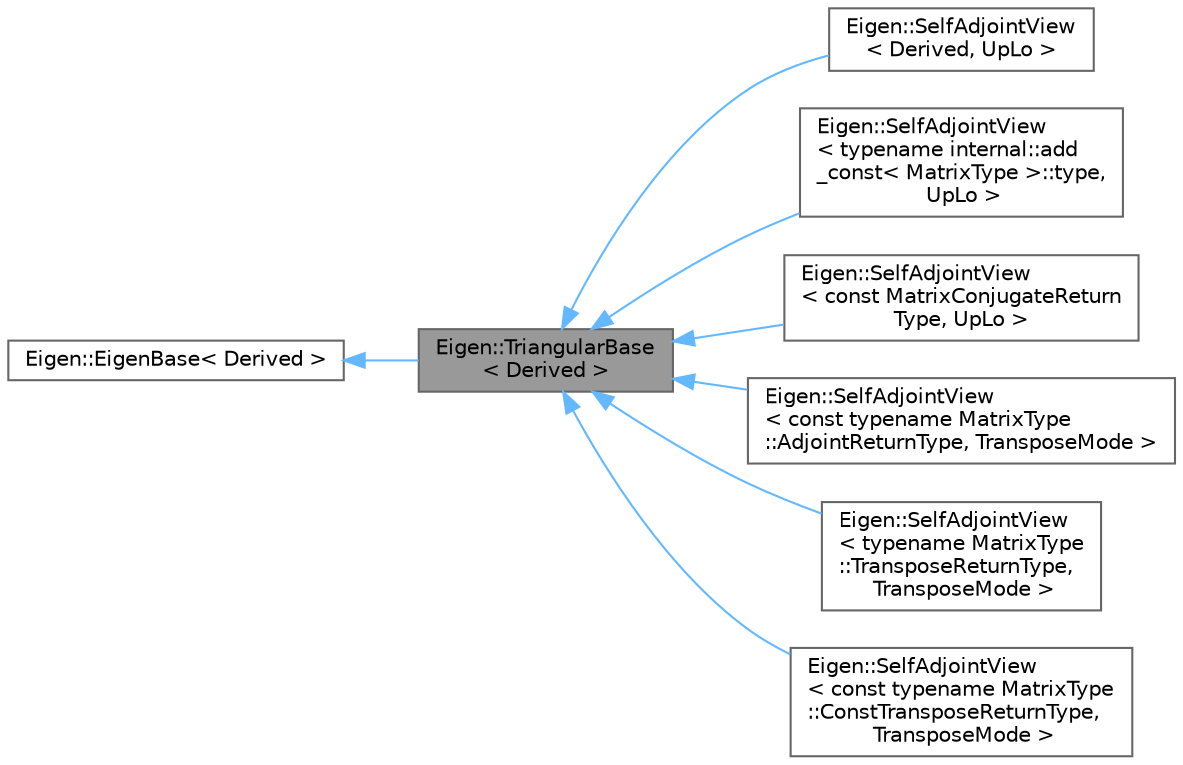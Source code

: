 digraph "Eigen::TriangularBase&lt; Derived &gt;"
{
 // LATEX_PDF_SIZE
  bgcolor="transparent";
  edge [fontname=Helvetica,fontsize=10,labelfontname=Helvetica,labelfontsize=10];
  node [fontname=Helvetica,fontsize=10,shape=box,height=0.2,width=0.4];
  rankdir="LR";
  Node1 [id="Node000001",label="Eigen::TriangularBase\l\< Derived \>",height=0.2,width=0.4,color="gray40", fillcolor="grey60", style="filled", fontcolor="black",tooltip="Base class for triangular part in a matrix."];
  Node2 -> Node1 [id="edge8_Node000001_Node000002",dir="back",color="steelblue1",style="solid",tooltip=" "];
  Node2 [id="Node000002",label="Eigen::EigenBase\< Derived \>",height=0.2,width=0.4,color="gray40", fillcolor="white", style="filled",URL="$structEigen_1_1EigenBase.html",tooltip=" "];
  Node1 -> Node3 [id="edge9_Node000001_Node000003",dir="back",color="steelblue1",style="solid",tooltip=" "];
  Node3 [id="Node000003",label="Eigen::SelfAdjointView\l\< Derived, UpLo \>",height=0.2,width=0.4,color="gray40", fillcolor="white", style="filled",URL="$classEigen_1_1SelfAdjointView.html",tooltip=" "];
  Node1 -> Node4 [id="edge10_Node000001_Node000004",dir="back",color="steelblue1",style="solid",tooltip=" "];
  Node4 [id="Node000004",label="Eigen::SelfAdjointView\l\< typename internal::add\l_const\< MatrixType \>::type,\l UpLo \>",height=0.2,width=0.4,color="gray40", fillcolor="white", style="filled",URL="$classEigen_1_1SelfAdjointView.html",tooltip=" "];
  Node1 -> Node5 [id="edge11_Node000001_Node000005",dir="back",color="steelblue1",style="solid",tooltip=" "];
  Node5 [id="Node000005",label="Eigen::SelfAdjointView\l\< const MatrixConjugateReturn\lType, UpLo \>",height=0.2,width=0.4,color="gray40", fillcolor="white", style="filled",URL="$classEigen_1_1SelfAdjointView.html",tooltip=" "];
  Node1 -> Node6 [id="edge12_Node000001_Node000006",dir="back",color="steelblue1",style="solid",tooltip=" "];
  Node6 [id="Node000006",label="Eigen::SelfAdjointView\l\< const typename MatrixType\l::AdjointReturnType, TransposeMode \>",height=0.2,width=0.4,color="gray40", fillcolor="white", style="filled",URL="$classEigen_1_1SelfAdjointView.html",tooltip=" "];
  Node1 -> Node7 [id="edge13_Node000001_Node000007",dir="back",color="steelblue1",style="solid",tooltip=" "];
  Node7 [id="Node000007",label="Eigen::SelfAdjointView\l\< typename MatrixType\l::TransposeReturnType,\l TransposeMode \>",height=0.2,width=0.4,color="gray40", fillcolor="white", style="filled",URL="$classEigen_1_1SelfAdjointView.html",tooltip=" "];
  Node1 -> Node8 [id="edge14_Node000001_Node000008",dir="back",color="steelblue1",style="solid",tooltip=" "];
  Node8 [id="Node000008",label="Eigen::SelfAdjointView\l\< const typename MatrixType\l::ConstTransposeReturnType,\l TransposeMode \>",height=0.2,width=0.4,color="gray40", fillcolor="white", style="filled",URL="$classEigen_1_1SelfAdjointView.html",tooltip=" "];
}
